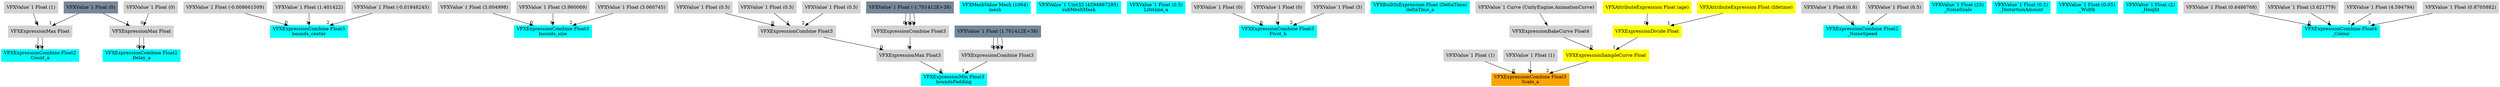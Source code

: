 digraph G {
node0 [shape="box" color="cyan" style="filled" label="VFXExpressionCombine Float2
Count_a"]
node1 [shape="box" color="lightgray" style="filled" label="VFXExpressionMax Float"]
node2 [shape="box" color="lightgray" style="filled" label="VFXValue`1 Float (1)"]
node3 [shape="box" color="lightslategray" style="filled" label="VFXValue`1 Float (0)"]
node4 [shape="box" color="cyan" style="filled" label="VFXExpressionCombine Float2
Delay_a"]
node5 [shape="box" color="lightgray" style="filled" label="VFXExpressionMax Float"]
node6 [shape="box" color="lightgray" style="filled" label="VFXValue`1 Float (0)"]
node7 [shape="box" color="cyan" style="filled" label="VFXExpressionCombine Float3
bounds_center"]
node8 [shape="box" color="lightgray" style="filled" label="VFXValue`1 Float (-0.008661509)"]
node9 [shape="box" color="lightgray" style="filled" label="VFXValue`1 Float (1.401422)"]
node10 [shape="box" color="lightgray" style="filled" label="VFXValue`1 Float (-0.01848245)"]
node11 [shape="box" color="cyan" style="filled" label="VFXExpressionCombine Float3
bounds_size"]
node12 [shape="box" color="lightgray" style="filled" label="VFXValue`1 Float (3.004998)"]
node13 [shape="box" color="lightgray" style="filled" label="VFXValue`1 Float (3.960069)"]
node14 [shape="box" color="lightgray" style="filled" label="VFXValue`1 Float (3.060745)"]
node15 [shape="box" color="cyan" style="filled" label="VFXExpressionMin Float3
boundsPadding"]
node16 [shape="box" color="lightgray" style="filled" label="VFXExpressionMax Float3"]
node17 [shape="box" color="lightgray" style="filled" label="VFXExpressionCombine Float3"]
node18 [shape="box" color="lightgray" style="filled" label="VFXValue`1 Float (0.5)"]
node19 [shape="box" color="lightgray" style="filled" label="VFXValue`1 Float (0.5)"]
node20 [shape="box" color="lightgray" style="filled" label="VFXValue`1 Float (0.5)"]
node21 [shape="box" color="lightgray" style="filled" label="VFXExpressionCombine Float3"]
node22 [shape="box" color="lightslategray" style="filled" label="VFXValue`1 Float (-1.701412E+38)"]
node23 [shape="box" color="lightgray" style="filled" label="VFXExpressionCombine Float3"]
node24 [shape="box" color="lightslategray" style="filled" label="VFXValue`1 Float (1.701412E+38)"]
node25 [shape="box" color="cyan" style="filled" label="VFXMeshValue Mesh (1064)
mesh"]
node26 [shape="box" color="cyan" style="filled" label="VFXValue`1 Uint32 (4294967295)
subMeshMask"]
node27 [shape="box" color="cyan" style="filled" label="VFXValue`1 Float (0.5)
Lifetime_a"]
node28 [shape="box" color="cyan" style="filled" label="VFXExpressionCombine Float3
Pivot_b"]
node29 [shape="box" color="lightgray" style="filled" label="VFXValue`1 Float (0)"]
node30 [shape="box" color="lightgray" style="filled" label="VFXValue`1 Float (0)"]
node31 [shape="box" color="lightgray" style="filled" label="VFXValue`1 Float (5)"]
node32 [shape="box" color="cyan" style="filled" label="VFXBuiltInExpression Float (DeltaTime)
deltaTime_a"]
node33 [shape="box" color="orange" style="filled" label="VFXExpressionCombine Float3
Scale_a"]
node34 [shape="box" color="lightgray" style="filled" label="VFXValue`1 Float (1)"]
node35 [shape="box" color="lightgray" style="filled" label="VFXValue`1 Float (1)"]
node36 [shape="box" color="yellow" style="filled" label="VFXExpressionSampleCurve Float"]
node37 [shape="box" color="lightgray" style="filled" label="VFXExpressionBakeCurve Float4"]
node38 [shape="box" color="lightgray" style="filled" label="VFXValue`1 Curve (UnityEngine.AnimationCurve)"]
node39 [shape="box" color="yellow" style="filled" label="VFXExpressionDivide Float"]
node40 [shape="box" color="yellow" style="filled" label="VFXAttributeExpression Float (age)"]
node41 [shape="box" color="yellow" style="filled" label="VFXAttributeExpression Float (lifetime)"]
node42 [shape="box" color="cyan" style="filled" label="VFXExpressionCombine Float2
_NoiseSpeed"]
node43 [shape="box" color="lightgray" style="filled" label="VFXValue`1 Float (0.8)"]
node44 [shape="box" color="lightgray" style="filled" label="VFXValue`1 Float (0.5)"]
node45 [shape="box" color="cyan" style="filled" label="VFXValue`1 Float (25)
_NoiseScale"]
node46 [shape="box" color="cyan" style="filled" label="VFXValue`1 Float (0.2)
_DistortionAmount"]
node47 [shape="box" color="cyan" style="filled" label="VFXValue`1 Float (0.05)
_Width"]
node48 [shape="box" color="cyan" style="filled" label="VFXValue`1 Float (2)
_Height"]
node49 [shape="box" color="cyan" style="filled" label="VFXExpressionCombine Float4
_Colour"]
node50 [shape="box" color="lightgray" style="filled" label="VFXValue`1 Float (0.6486768)"]
node51 [shape="box" color="lightgray" style="filled" label="VFXValue`1 Float (3.621779)"]
node52 [shape="box" color="lightgray" style="filled" label="VFXValue`1 Float (4.594794)"]
node53 [shape="box" color="lightgray" style="filled" label="VFXValue`1 Float (0.8705882)"]
node1 -> node0 [headlabel="0"]
node1 -> node0 [headlabel="1"]
node2 -> node1 [headlabel="0"]
node3 -> node1 [headlabel="1"]
node5 -> node4 [headlabel="0"]
node5 -> node4 [headlabel="1"]
node6 -> node5 [headlabel="0"]
node3 -> node5 [headlabel="1"]
node8 -> node7 [headlabel="0"]
node9 -> node7 [headlabel="1"]
node10 -> node7 [headlabel="2"]
node12 -> node11 [headlabel="0"]
node13 -> node11 [headlabel="1"]
node14 -> node11 [headlabel="2"]
node16 -> node15 [headlabel="0"]
node23 -> node15 [headlabel="1"]
node17 -> node16 [headlabel="0"]
node21 -> node16 [headlabel="1"]
node18 -> node17 [headlabel="0"]
node19 -> node17 [headlabel="1"]
node20 -> node17 [headlabel="2"]
node22 -> node21 [headlabel="0"]
node22 -> node21 [headlabel="1"]
node22 -> node21 [headlabel="2"]
node24 -> node23 [headlabel="0"]
node24 -> node23 [headlabel="1"]
node24 -> node23 [headlabel="2"]
node29 -> node28 [headlabel="0"]
node30 -> node28 [headlabel="1"]
node31 -> node28 [headlabel="2"]
node34 -> node33 [headlabel="0"]
node35 -> node33 [headlabel="1"]
node36 -> node33 [headlabel="2"]
node37 -> node36 [headlabel="0"]
node39 -> node36 [headlabel="1"]
node38 -> node37 
node40 -> node39 [headlabel="0"]
node41 -> node39 [headlabel="1"]
node43 -> node42 [headlabel="0"]
node44 -> node42 [headlabel="1"]
node50 -> node49 [headlabel="0"]
node51 -> node49 [headlabel="1"]
node52 -> node49 [headlabel="2"]
node53 -> node49 [headlabel="3"]
}
